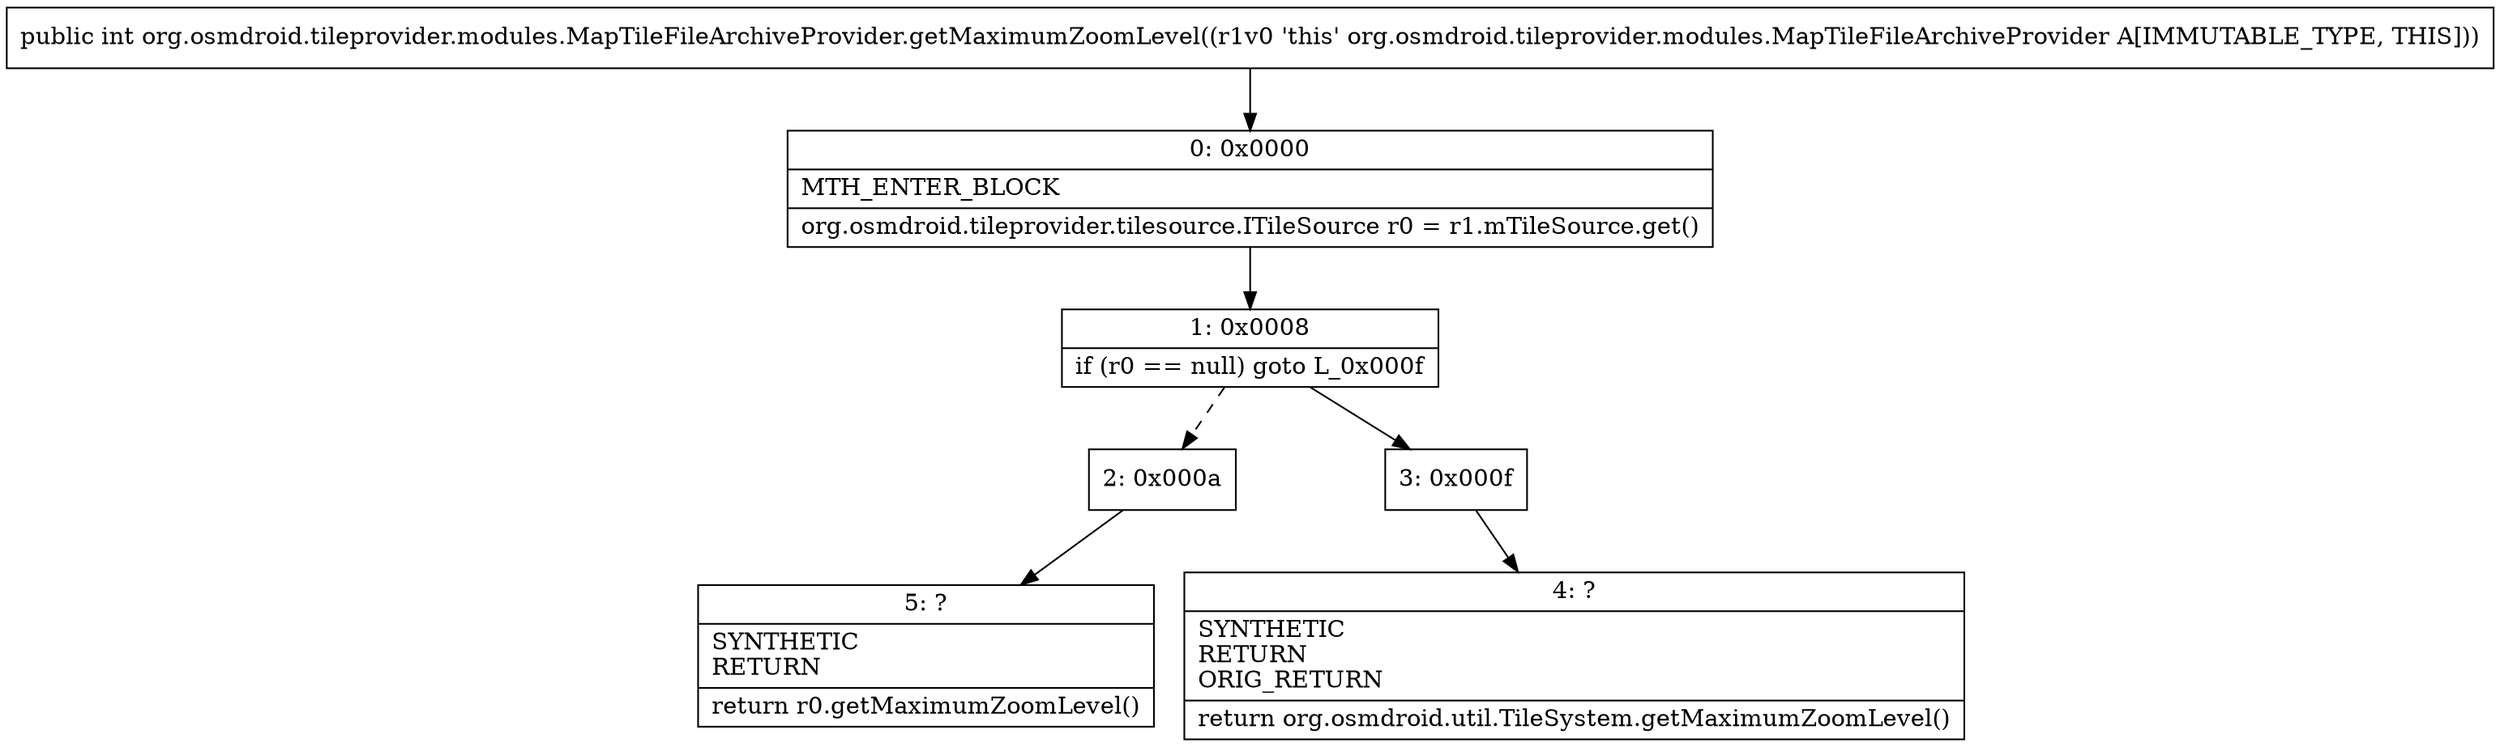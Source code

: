 digraph "CFG fororg.osmdroid.tileprovider.modules.MapTileFileArchiveProvider.getMaximumZoomLevel()I" {
Node_0 [shape=record,label="{0\:\ 0x0000|MTH_ENTER_BLOCK\l|org.osmdroid.tileprovider.tilesource.ITileSource r0 = r1.mTileSource.get()\l}"];
Node_1 [shape=record,label="{1\:\ 0x0008|if (r0 == null) goto L_0x000f\l}"];
Node_2 [shape=record,label="{2\:\ 0x000a}"];
Node_3 [shape=record,label="{3\:\ 0x000f}"];
Node_4 [shape=record,label="{4\:\ ?|SYNTHETIC\lRETURN\lORIG_RETURN\l|return org.osmdroid.util.TileSystem.getMaximumZoomLevel()\l}"];
Node_5 [shape=record,label="{5\:\ ?|SYNTHETIC\lRETURN\l|return r0.getMaximumZoomLevel()\l}"];
MethodNode[shape=record,label="{public int org.osmdroid.tileprovider.modules.MapTileFileArchiveProvider.getMaximumZoomLevel((r1v0 'this' org.osmdroid.tileprovider.modules.MapTileFileArchiveProvider A[IMMUTABLE_TYPE, THIS])) }"];
MethodNode -> Node_0;
Node_0 -> Node_1;
Node_1 -> Node_2[style=dashed];
Node_1 -> Node_3;
Node_2 -> Node_5;
Node_3 -> Node_4;
}

